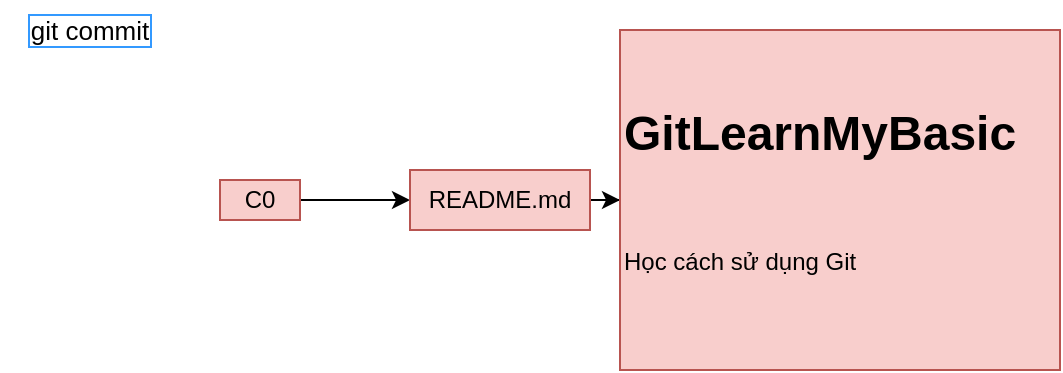 <mxfile version="21.6.5" type="device" pages="2">
  <diagram id="TwFclFMJ9xaS21A_0iCj" name="Follow">
    <mxGraphModel dx="655" dy="455" grid="1" gridSize="10" guides="1" tooltips="1" connect="1" arrows="1" fold="1" page="1" pageScale="1" pageWidth="827" pageHeight="1169" math="0" shadow="0">
      <root>
        <mxCell id="0" />
        <mxCell id="1" parent="0" />
        <mxCell id="0FaFJFfD3TxU9oFDaxpp-3" value="" style="edgeStyle=orthogonalEdgeStyle;rounded=0;orthogonalLoop=1;jettySize=auto;html=1;" edge="1" parent="1" source="2" target="0FaFJFfD3TxU9oFDaxpp-2">
          <mxGeometry relative="1" as="geometry" />
        </mxCell>
        <mxCell id="2" value="C0" style="text;html=1;strokeColor=#b85450;fillColor=#f8cecc;align=center;verticalAlign=middle;whiteSpace=wrap;rounded=0;" parent="1" vertex="1">
          <mxGeometry x="150" y="140" width="40" height="20" as="geometry" />
        </mxCell>
        <mxCell id="0FaFJFfD3TxU9oFDaxpp-5" value="" style="edgeStyle=orthogonalEdgeStyle;rounded=0;orthogonalLoop=1;jettySize=auto;html=1;" edge="1" parent="1" source="0FaFJFfD3TxU9oFDaxpp-2" target="0FaFJFfD3TxU9oFDaxpp-4">
          <mxGeometry relative="1" as="geometry" />
        </mxCell>
        <mxCell id="0FaFJFfD3TxU9oFDaxpp-2" value="README.md" style="text;html=1;strokeColor=#b85450;fillColor=#f8cecc;align=center;verticalAlign=middle;whiteSpace=wrap;rounded=0;" vertex="1" parent="1">
          <mxGeometry x="245" y="135" width="90" height="30" as="geometry" />
        </mxCell>
        <mxCell id="0FaFJFfD3TxU9oFDaxpp-4" value="&#xa;&lt;h1 dir=&quot;auto&quot; tabindex=&quot;-1&quot;&gt;GitLearnMyBasic&lt;/h1&gt;&#xa;&lt;p dir=&quot;auto&quot;&gt;Học cách sử dụng Git&lt;/p&gt;&#xa;&#xa;" style="text;html=1;strokeColor=#b85450;fillColor=#f8cecc;align=left;verticalAlign=middle;whiteSpace=wrap;rounded=0;" vertex="1" parent="1">
          <mxGeometry x="350" y="65" width="220" height="170" as="geometry" />
        </mxCell>
        <mxCell id="0FaFJFfD3TxU9oFDaxpp-6" value="git commit" style="text;html=1;strokeColor=none;fillColor=none;align=center;verticalAlign=middle;whiteSpace=wrap;rounded=0;labelBorderColor=#3399FF;fontSize=13;strokeWidth=1;" vertex="1" parent="1">
          <mxGeometry x="40" y="50" width="90" height="30" as="geometry" />
        </mxCell>
      </root>
    </mxGraphModel>
  </diagram>
  <diagram id="K4OjnvBI7X-LpvpeGaA9" name="Trang-2">
    <mxGraphModel dx="655" dy="455" grid="1" gridSize="10" guides="1" tooltips="1" connect="1" arrows="1" fold="1" page="1" pageScale="1" pageWidth="1169" pageHeight="827" math="0" shadow="0">
      <root>
        <mxCell id="0" />
        <mxCell id="1" parent="0" />
      </root>
    </mxGraphModel>
  </diagram>
</mxfile>
